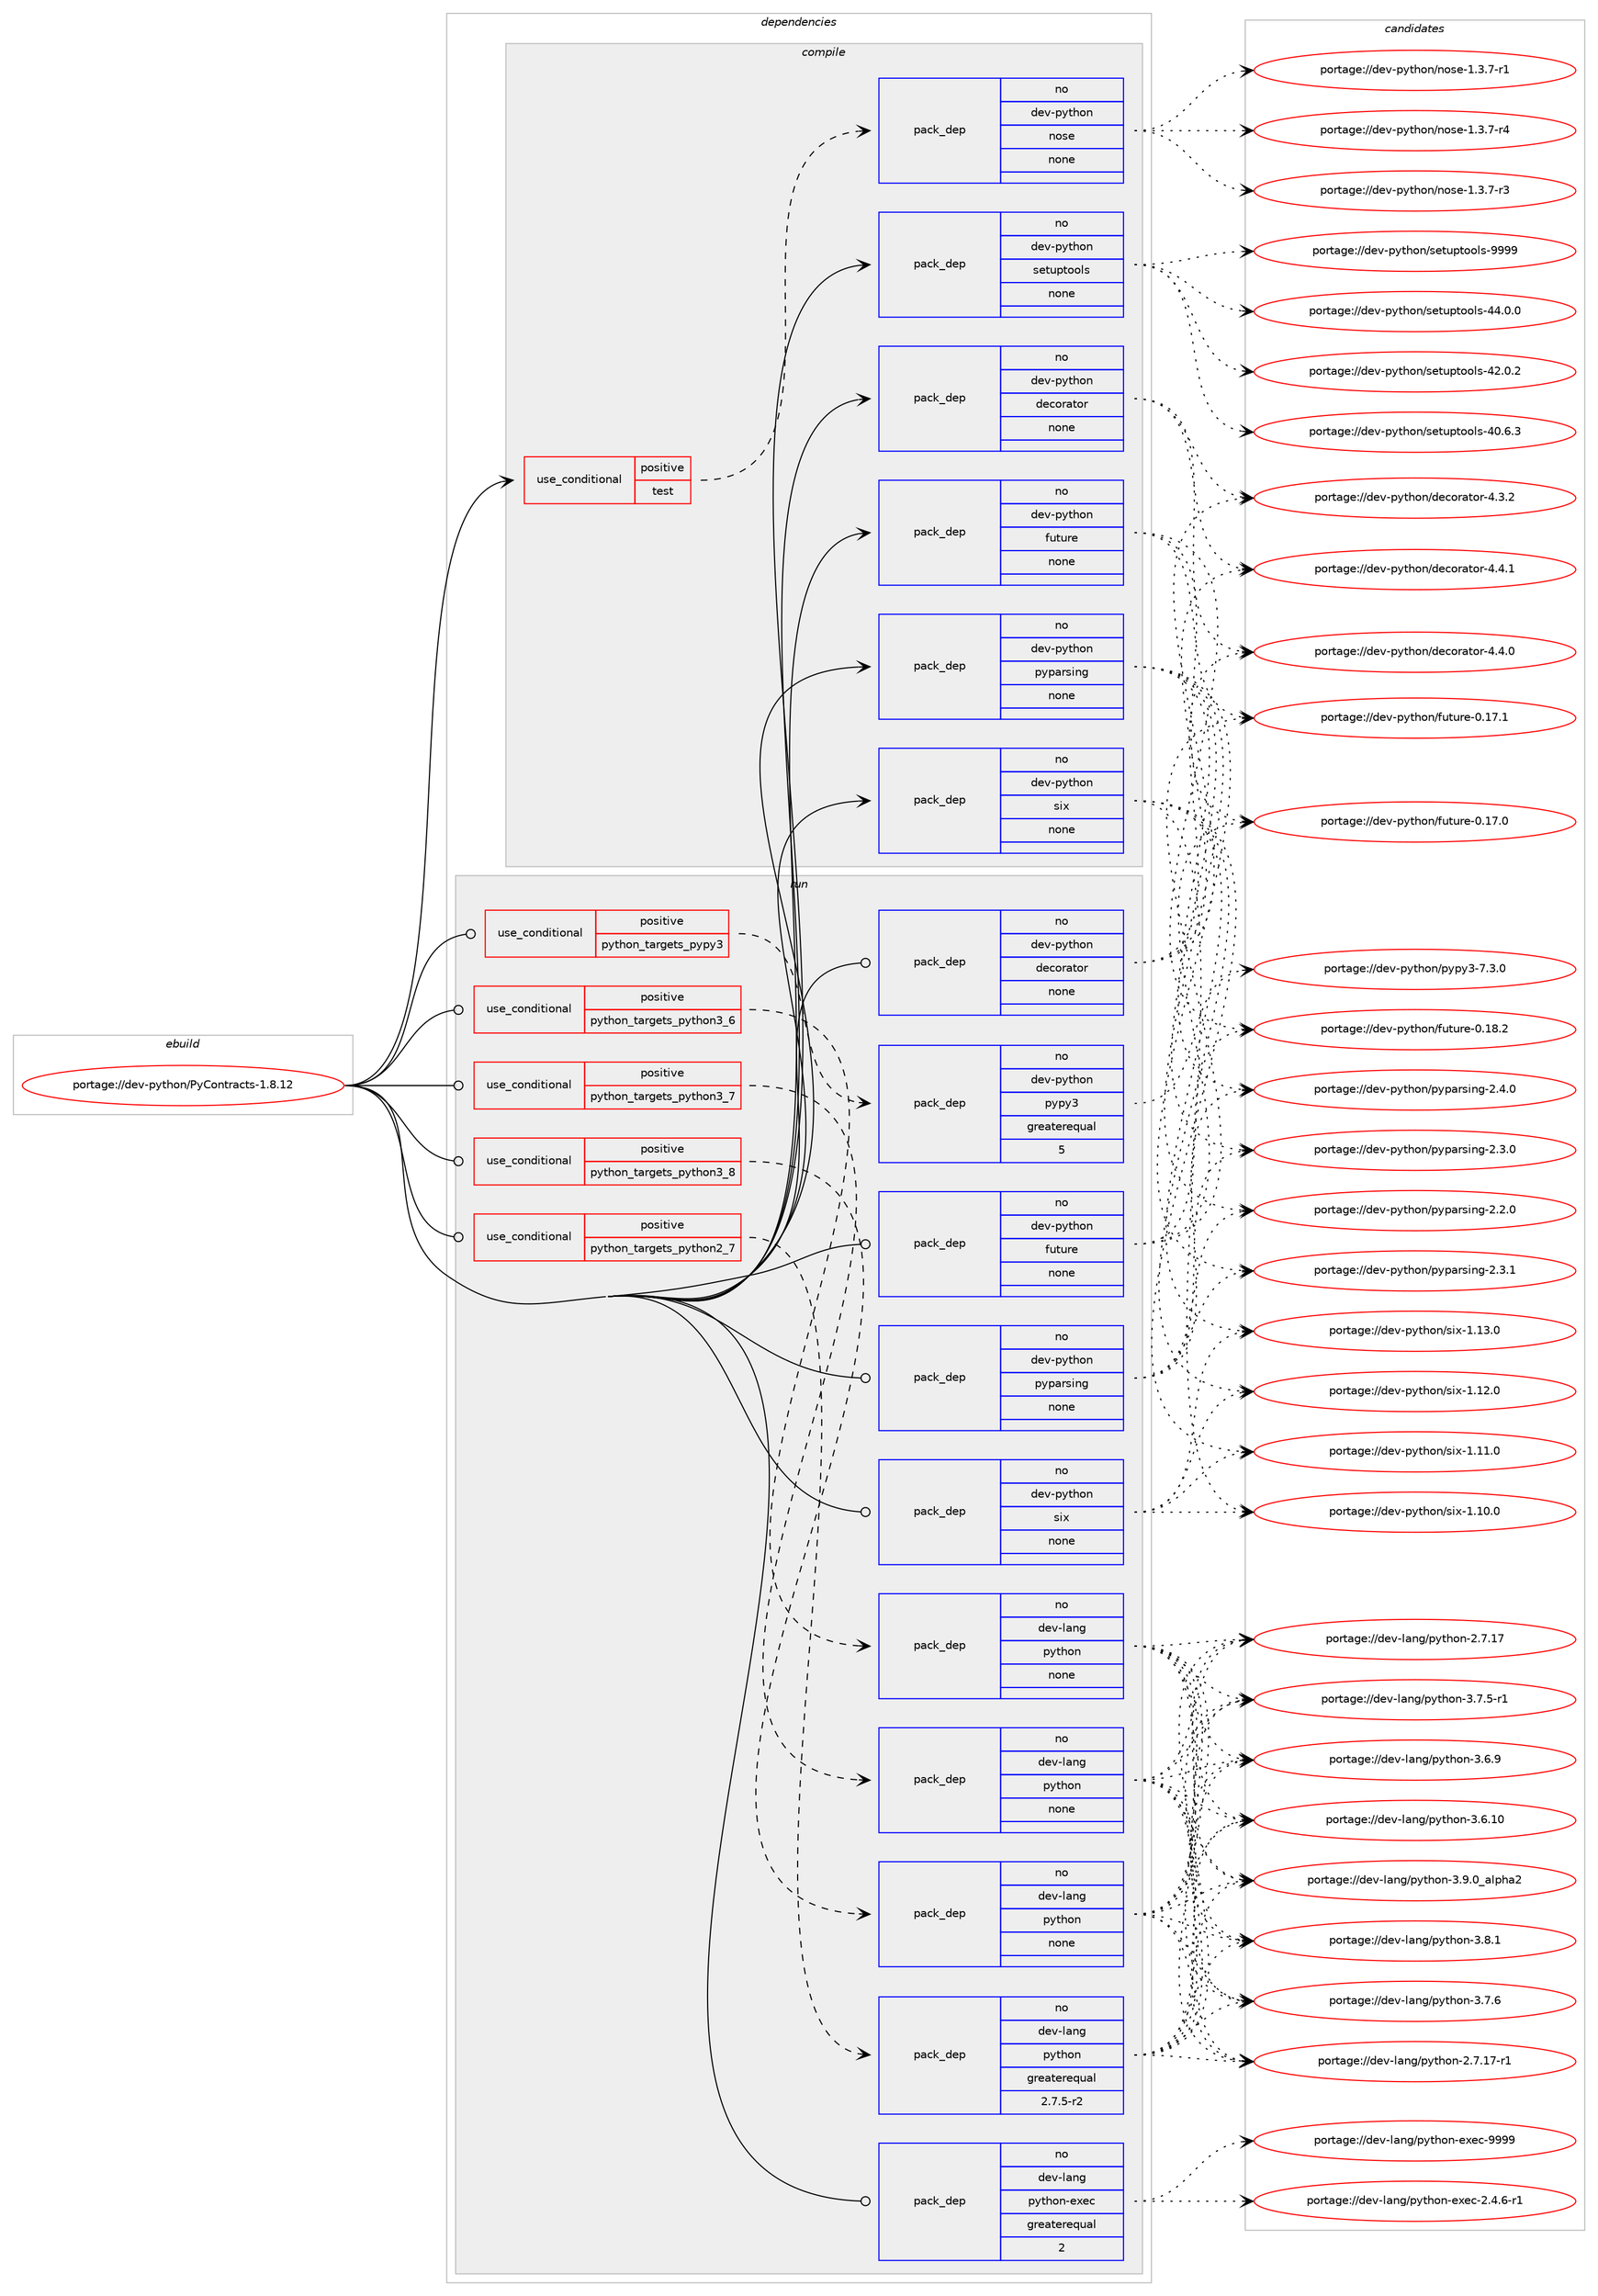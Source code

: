 digraph prolog {

# *************
# Graph options
# *************

newrank=true;
concentrate=true;
compound=true;
graph [rankdir=LR,fontname=Helvetica,fontsize=10,ranksep=1.5];#, ranksep=2.5, nodesep=0.2];
edge  [arrowhead=vee];
node  [fontname=Helvetica,fontsize=10];

# **********
# The ebuild
# **********

subgraph cluster_leftcol {
color=gray;
label=<<i>ebuild</i>>;
id [label="portage://dev-python/PyContracts-1.8.12", color=red, width=4, href="../dev-python/PyContracts-1.8.12.svg"];
}

# ****************
# The dependencies
# ****************

subgraph cluster_midcol {
color=gray;
label=<<i>dependencies</i>>;
subgraph cluster_compile {
fillcolor="#eeeeee";
style=filled;
label=<<i>compile</i>>;
subgraph cond119615 {
dependency473470 [label=<<TABLE BORDER="0" CELLBORDER="1" CELLSPACING="0" CELLPADDING="4"><TR><TD ROWSPAN="3" CELLPADDING="10">use_conditional</TD></TR><TR><TD>positive</TD></TR><TR><TD>test</TD></TR></TABLE>>, shape=none, color=red];
subgraph pack348838 {
dependency473471 [label=<<TABLE BORDER="0" CELLBORDER="1" CELLSPACING="0" CELLPADDING="4" WIDTH="220"><TR><TD ROWSPAN="6" CELLPADDING="30">pack_dep</TD></TR><TR><TD WIDTH="110">no</TD></TR><TR><TD>dev-python</TD></TR><TR><TD>nose</TD></TR><TR><TD>none</TD></TR><TR><TD></TD></TR></TABLE>>, shape=none, color=blue];
}
dependency473470:e -> dependency473471:w [weight=20,style="dashed",arrowhead="vee"];
}
id:e -> dependency473470:w [weight=20,style="solid",arrowhead="vee"];
subgraph pack348839 {
dependency473472 [label=<<TABLE BORDER="0" CELLBORDER="1" CELLSPACING="0" CELLPADDING="4" WIDTH="220"><TR><TD ROWSPAN="6" CELLPADDING="30">pack_dep</TD></TR><TR><TD WIDTH="110">no</TD></TR><TR><TD>dev-python</TD></TR><TR><TD>decorator</TD></TR><TR><TD>none</TD></TR><TR><TD></TD></TR></TABLE>>, shape=none, color=blue];
}
id:e -> dependency473472:w [weight=20,style="solid",arrowhead="vee"];
subgraph pack348840 {
dependency473473 [label=<<TABLE BORDER="0" CELLBORDER="1" CELLSPACING="0" CELLPADDING="4" WIDTH="220"><TR><TD ROWSPAN="6" CELLPADDING="30">pack_dep</TD></TR><TR><TD WIDTH="110">no</TD></TR><TR><TD>dev-python</TD></TR><TR><TD>future</TD></TR><TR><TD>none</TD></TR><TR><TD></TD></TR></TABLE>>, shape=none, color=blue];
}
id:e -> dependency473473:w [weight=20,style="solid",arrowhead="vee"];
subgraph pack348841 {
dependency473474 [label=<<TABLE BORDER="0" CELLBORDER="1" CELLSPACING="0" CELLPADDING="4" WIDTH="220"><TR><TD ROWSPAN="6" CELLPADDING="30">pack_dep</TD></TR><TR><TD WIDTH="110">no</TD></TR><TR><TD>dev-python</TD></TR><TR><TD>pyparsing</TD></TR><TR><TD>none</TD></TR><TR><TD></TD></TR></TABLE>>, shape=none, color=blue];
}
id:e -> dependency473474:w [weight=20,style="solid",arrowhead="vee"];
subgraph pack348842 {
dependency473475 [label=<<TABLE BORDER="0" CELLBORDER="1" CELLSPACING="0" CELLPADDING="4" WIDTH="220"><TR><TD ROWSPAN="6" CELLPADDING="30">pack_dep</TD></TR><TR><TD WIDTH="110">no</TD></TR><TR><TD>dev-python</TD></TR><TR><TD>setuptools</TD></TR><TR><TD>none</TD></TR><TR><TD></TD></TR></TABLE>>, shape=none, color=blue];
}
id:e -> dependency473475:w [weight=20,style="solid",arrowhead="vee"];
subgraph pack348843 {
dependency473476 [label=<<TABLE BORDER="0" CELLBORDER="1" CELLSPACING="0" CELLPADDING="4" WIDTH="220"><TR><TD ROWSPAN="6" CELLPADDING="30">pack_dep</TD></TR><TR><TD WIDTH="110">no</TD></TR><TR><TD>dev-python</TD></TR><TR><TD>six</TD></TR><TR><TD>none</TD></TR><TR><TD></TD></TR></TABLE>>, shape=none, color=blue];
}
id:e -> dependency473476:w [weight=20,style="solid",arrowhead="vee"];
}
subgraph cluster_compileandrun {
fillcolor="#eeeeee";
style=filled;
label=<<i>compile and run</i>>;
}
subgraph cluster_run {
fillcolor="#eeeeee";
style=filled;
label=<<i>run</i>>;
subgraph cond119616 {
dependency473477 [label=<<TABLE BORDER="0" CELLBORDER="1" CELLSPACING="0" CELLPADDING="4"><TR><TD ROWSPAN="3" CELLPADDING="10">use_conditional</TD></TR><TR><TD>positive</TD></TR><TR><TD>python_targets_pypy3</TD></TR></TABLE>>, shape=none, color=red];
subgraph pack348844 {
dependency473478 [label=<<TABLE BORDER="0" CELLBORDER="1" CELLSPACING="0" CELLPADDING="4" WIDTH="220"><TR><TD ROWSPAN="6" CELLPADDING="30">pack_dep</TD></TR><TR><TD WIDTH="110">no</TD></TR><TR><TD>dev-python</TD></TR><TR><TD>pypy3</TD></TR><TR><TD>greaterequal</TD></TR><TR><TD>5</TD></TR></TABLE>>, shape=none, color=blue];
}
dependency473477:e -> dependency473478:w [weight=20,style="dashed",arrowhead="vee"];
}
id:e -> dependency473477:w [weight=20,style="solid",arrowhead="odot"];
subgraph cond119617 {
dependency473479 [label=<<TABLE BORDER="0" CELLBORDER="1" CELLSPACING="0" CELLPADDING="4"><TR><TD ROWSPAN="3" CELLPADDING="10">use_conditional</TD></TR><TR><TD>positive</TD></TR><TR><TD>python_targets_python2_7</TD></TR></TABLE>>, shape=none, color=red];
subgraph pack348845 {
dependency473480 [label=<<TABLE BORDER="0" CELLBORDER="1" CELLSPACING="0" CELLPADDING="4" WIDTH="220"><TR><TD ROWSPAN="6" CELLPADDING="30">pack_dep</TD></TR><TR><TD WIDTH="110">no</TD></TR><TR><TD>dev-lang</TD></TR><TR><TD>python</TD></TR><TR><TD>greaterequal</TD></TR><TR><TD>2.7.5-r2</TD></TR></TABLE>>, shape=none, color=blue];
}
dependency473479:e -> dependency473480:w [weight=20,style="dashed",arrowhead="vee"];
}
id:e -> dependency473479:w [weight=20,style="solid",arrowhead="odot"];
subgraph cond119618 {
dependency473481 [label=<<TABLE BORDER="0" CELLBORDER="1" CELLSPACING="0" CELLPADDING="4"><TR><TD ROWSPAN="3" CELLPADDING="10">use_conditional</TD></TR><TR><TD>positive</TD></TR><TR><TD>python_targets_python3_6</TD></TR></TABLE>>, shape=none, color=red];
subgraph pack348846 {
dependency473482 [label=<<TABLE BORDER="0" CELLBORDER="1" CELLSPACING="0" CELLPADDING="4" WIDTH="220"><TR><TD ROWSPAN="6" CELLPADDING="30">pack_dep</TD></TR><TR><TD WIDTH="110">no</TD></TR><TR><TD>dev-lang</TD></TR><TR><TD>python</TD></TR><TR><TD>none</TD></TR><TR><TD></TD></TR></TABLE>>, shape=none, color=blue];
}
dependency473481:e -> dependency473482:w [weight=20,style="dashed",arrowhead="vee"];
}
id:e -> dependency473481:w [weight=20,style="solid",arrowhead="odot"];
subgraph cond119619 {
dependency473483 [label=<<TABLE BORDER="0" CELLBORDER="1" CELLSPACING="0" CELLPADDING="4"><TR><TD ROWSPAN="3" CELLPADDING="10">use_conditional</TD></TR><TR><TD>positive</TD></TR><TR><TD>python_targets_python3_7</TD></TR></TABLE>>, shape=none, color=red];
subgraph pack348847 {
dependency473484 [label=<<TABLE BORDER="0" CELLBORDER="1" CELLSPACING="0" CELLPADDING="4" WIDTH="220"><TR><TD ROWSPAN="6" CELLPADDING="30">pack_dep</TD></TR><TR><TD WIDTH="110">no</TD></TR><TR><TD>dev-lang</TD></TR><TR><TD>python</TD></TR><TR><TD>none</TD></TR><TR><TD></TD></TR></TABLE>>, shape=none, color=blue];
}
dependency473483:e -> dependency473484:w [weight=20,style="dashed",arrowhead="vee"];
}
id:e -> dependency473483:w [weight=20,style="solid",arrowhead="odot"];
subgraph cond119620 {
dependency473485 [label=<<TABLE BORDER="0" CELLBORDER="1" CELLSPACING="0" CELLPADDING="4"><TR><TD ROWSPAN="3" CELLPADDING="10">use_conditional</TD></TR><TR><TD>positive</TD></TR><TR><TD>python_targets_python3_8</TD></TR></TABLE>>, shape=none, color=red];
subgraph pack348848 {
dependency473486 [label=<<TABLE BORDER="0" CELLBORDER="1" CELLSPACING="0" CELLPADDING="4" WIDTH="220"><TR><TD ROWSPAN="6" CELLPADDING="30">pack_dep</TD></TR><TR><TD WIDTH="110">no</TD></TR><TR><TD>dev-lang</TD></TR><TR><TD>python</TD></TR><TR><TD>none</TD></TR><TR><TD></TD></TR></TABLE>>, shape=none, color=blue];
}
dependency473485:e -> dependency473486:w [weight=20,style="dashed",arrowhead="vee"];
}
id:e -> dependency473485:w [weight=20,style="solid",arrowhead="odot"];
subgraph pack348849 {
dependency473487 [label=<<TABLE BORDER="0" CELLBORDER="1" CELLSPACING="0" CELLPADDING="4" WIDTH="220"><TR><TD ROWSPAN="6" CELLPADDING="30">pack_dep</TD></TR><TR><TD WIDTH="110">no</TD></TR><TR><TD>dev-lang</TD></TR><TR><TD>python-exec</TD></TR><TR><TD>greaterequal</TD></TR><TR><TD>2</TD></TR></TABLE>>, shape=none, color=blue];
}
id:e -> dependency473487:w [weight=20,style="solid",arrowhead="odot"];
subgraph pack348850 {
dependency473488 [label=<<TABLE BORDER="0" CELLBORDER="1" CELLSPACING="0" CELLPADDING="4" WIDTH="220"><TR><TD ROWSPAN="6" CELLPADDING="30">pack_dep</TD></TR><TR><TD WIDTH="110">no</TD></TR><TR><TD>dev-python</TD></TR><TR><TD>decorator</TD></TR><TR><TD>none</TD></TR><TR><TD></TD></TR></TABLE>>, shape=none, color=blue];
}
id:e -> dependency473488:w [weight=20,style="solid",arrowhead="odot"];
subgraph pack348851 {
dependency473489 [label=<<TABLE BORDER="0" CELLBORDER="1" CELLSPACING="0" CELLPADDING="4" WIDTH="220"><TR><TD ROWSPAN="6" CELLPADDING="30">pack_dep</TD></TR><TR><TD WIDTH="110">no</TD></TR><TR><TD>dev-python</TD></TR><TR><TD>future</TD></TR><TR><TD>none</TD></TR><TR><TD></TD></TR></TABLE>>, shape=none, color=blue];
}
id:e -> dependency473489:w [weight=20,style="solid",arrowhead="odot"];
subgraph pack348852 {
dependency473490 [label=<<TABLE BORDER="0" CELLBORDER="1" CELLSPACING="0" CELLPADDING="4" WIDTH="220"><TR><TD ROWSPAN="6" CELLPADDING="30">pack_dep</TD></TR><TR><TD WIDTH="110">no</TD></TR><TR><TD>dev-python</TD></TR><TR><TD>pyparsing</TD></TR><TR><TD>none</TD></TR><TR><TD></TD></TR></TABLE>>, shape=none, color=blue];
}
id:e -> dependency473490:w [weight=20,style="solid",arrowhead="odot"];
subgraph pack348853 {
dependency473491 [label=<<TABLE BORDER="0" CELLBORDER="1" CELLSPACING="0" CELLPADDING="4" WIDTH="220"><TR><TD ROWSPAN="6" CELLPADDING="30">pack_dep</TD></TR><TR><TD WIDTH="110">no</TD></TR><TR><TD>dev-python</TD></TR><TR><TD>six</TD></TR><TR><TD>none</TD></TR><TR><TD></TD></TR></TABLE>>, shape=none, color=blue];
}
id:e -> dependency473491:w [weight=20,style="solid",arrowhead="odot"];
}
}

# **************
# The candidates
# **************

subgraph cluster_choices {
rank=same;
color=gray;
label=<<i>candidates</i>>;

subgraph choice348838 {
color=black;
nodesep=1;
choice10010111845112121116104111110471101111151014549465146554511452 [label="portage://dev-python/nose-1.3.7-r4", color=red, width=4,href="../dev-python/nose-1.3.7-r4.svg"];
choice10010111845112121116104111110471101111151014549465146554511451 [label="portage://dev-python/nose-1.3.7-r3", color=red, width=4,href="../dev-python/nose-1.3.7-r3.svg"];
choice10010111845112121116104111110471101111151014549465146554511449 [label="portage://dev-python/nose-1.3.7-r1", color=red, width=4,href="../dev-python/nose-1.3.7-r1.svg"];
dependency473471:e -> choice10010111845112121116104111110471101111151014549465146554511452:w [style=dotted,weight="100"];
dependency473471:e -> choice10010111845112121116104111110471101111151014549465146554511451:w [style=dotted,weight="100"];
dependency473471:e -> choice10010111845112121116104111110471101111151014549465146554511449:w [style=dotted,weight="100"];
}
subgraph choice348839 {
color=black;
nodesep=1;
choice10010111845112121116104111110471001019911111497116111114455246524649 [label="portage://dev-python/decorator-4.4.1", color=red, width=4,href="../dev-python/decorator-4.4.1.svg"];
choice10010111845112121116104111110471001019911111497116111114455246524648 [label="portage://dev-python/decorator-4.4.0", color=red, width=4,href="../dev-python/decorator-4.4.0.svg"];
choice10010111845112121116104111110471001019911111497116111114455246514650 [label="portage://dev-python/decorator-4.3.2", color=red, width=4,href="../dev-python/decorator-4.3.2.svg"];
dependency473472:e -> choice10010111845112121116104111110471001019911111497116111114455246524649:w [style=dotted,weight="100"];
dependency473472:e -> choice10010111845112121116104111110471001019911111497116111114455246524648:w [style=dotted,weight="100"];
dependency473472:e -> choice10010111845112121116104111110471001019911111497116111114455246514650:w [style=dotted,weight="100"];
}
subgraph choice348840 {
color=black;
nodesep=1;
choice100101118451121211161041111104710211711611711410145484649564650 [label="portage://dev-python/future-0.18.2", color=red, width=4,href="../dev-python/future-0.18.2.svg"];
choice100101118451121211161041111104710211711611711410145484649554649 [label="portage://dev-python/future-0.17.1", color=red, width=4,href="../dev-python/future-0.17.1.svg"];
choice100101118451121211161041111104710211711611711410145484649554648 [label="portage://dev-python/future-0.17.0", color=red, width=4,href="../dev-python/future-0.17.0.svg"];
dependency473473:e -> choice100101118451121211161041111104710211711611711410145484649564650:w [style=dotted,weight="100"];
dependency473473:e -> choice100101118451121211161041111104710211711611711410145484649554649:w [style=dotted,weight="100"];
dependency473473:e -> choice100101118451121211161041111104710211711611711410145484649554648:w [style=dotted,weight="100"];
}
subgraph choice348841 {
color=black;
nodesep=1;
choice100101118451121211161041111104711212111297114115105110103455046524648 [label="portage://dev-python/pyparsing-2.4.0", color=red, width=4,href="../dev-python/pyparsing-2.4.0.svg"];
choice100101118451121211161041111104711212111297114115105110103455046514649 [label="portage://dev-python/pyparsing-2.3.1", color=red, width=4,href="../dev-python/pyparsing-2.3.1.svg"];
choice100101118451121211161041111104711212111297114115105110103455046514648 [label="portage://dev-python/pyparsing-2.3.0", color=red, width=4,href="../dev-python/pyparsing-2.3.0.svg"];
choice100101118451121211161041111104711212111297114115105110103455046504648 [label="portage://dev-python/pyparsing-2.2.0", color=red, width=4,href="../dev-python/pyparsing-2.2.0.svg"];
dependency473474:e -> choice100101118451121211161041111104711212111297114115105110103455046524648:w [style=dotted,weight="100"];
dependency473474:e -> choice100101118451121211161041111104711212111297114115105110103455046514649:w [style=dotted,weight="100"];
dependency473474:e -> choice100101118451121211161041111104711212111297114115105110103455046514648:w [style=dotted,weight="100"];
dependency473474:e -> choice100101118451121211161041111104711212111297114115105110103455046504648:w [style=dotted,weight="100"];
}
subgraph choice348842 {
color=black;
nodesep=1;
choice10010111845112121116104111110471151011161171121161111111081154557575757 [label="portage://dev-python/setuptools-9999", color=red, width=4,href="../dev-python/setuptools-9999.svg"];
choice100101118451121211161041111104711510111611711211611111110811545525246484648 [label="portage://dev-python/setuptools-44.0.0", color=red, width=4,href="../dev-python/setuptools-44.0.0.svg"];
choice100101118451121211161041111104711510111611711211611111110811545525046484650 [label="portage://dev-python/setuptools-42.0.2", color=red, width=4,href="../dev-python/setuptools-42.0.2.svg"];
choice100101118451121211161041111104711510111611711211611111110811545524846544651 [label="portage://dev-python/setuptools-40.6.3", color=red, width=4,href="../dev-python/setuptools-40.6.3.svg"];
dependency473475:e -> choice10010111845112121116104111110471151011161171121161111111081154557575757:w [style=dotted,weight="100"];
dependency473475:e -> choice100101118451121211161041111104711510111611711211611111110811545525246484648:w [style=dotted,weight="100"];
dependency473475:e -> choice100101118451121211161041111104711510111611711211611111110811545525046484650:w [style=dotted,weight="100"];
dependency473475:e -> choice100101118451121211161041111104711510111611711211611111110811545524846544651:w [style=dotted,weight="100"];
}
subgraph choice348843 {
color=black;
nodesep=1;
choice100101118451121211161041111104711510512045494649514648 [label="portage://dev-python/six-1.13.0", color=red, width=4,href="../dev-python/six-1.13.0.svg"];
choice100101118451121211161041111104711510512045494649504648 [label="portage://dev-python/six-1.12.0", color=red, width=4,href="../dev-python/six-1.12.0.svg"];
choice100101118451121211161041111104711510512045494649494648 [label="portage://dev-python/six-1.11.0", color=red, width=4,href="../dev-python/six-1.11.0.svg"];
choice100101118451121211161041111104711510512045494649484648 [label="portage://dev-python/six-1.10.0", color=red, width=4,href="../dev-python/six-1.10.0.svg"];
dependency473476:e -> choice100101118451121211161041111104711510512045494649514648:w [style=dotted,weight="100"];
dependency473476:e -> choice100101118451121211161041111104711510512045494649504648:w [style=dotted,weight="100"];
dependency473476:e -> choice100101118451121211161041111104711510512045494649494648:w [style=dotted,weight="100"];
dependency473476:e -> choice100101118451121211161041111104711510512045494649484648:w [style=dotted,weight="100"];
}
subgraph choice348844 {
color=black;
nodesep=1;
choice100101118451121211161041111104711212111212151455546514648 [label="portage://dev-python/pypy3-7.3.0", color=red, width=4,href="../dev-python/pypy3-7.3.0.svg"];
dependency473478:e -> choice100101118451121211161041111104711212111212151455546514648:w [style=dotted,weight="100"];
}
subgraph choice348845 {
color=black;
nodesep=1;
choice10010111845108971101034711212111610411111045514657464895971081121049750 [label="portage://dev-lang/python-3.9.0_alpha2", color=red, width=4,href="../dev-lang/python-3.9.0_alpha2.svg"];
choice100101118451089711010347112121116104111110455146564649 [label="portage://dev-lang/python-3.8.1", color=red, width=4,href="../dev-lang/python-3.8.1.svg"];
choice100101118451089711010347112121116104111110455146554654 [label="portage://dev-lang/python-3.7.6", color=red, width=4,href="../dev-lang/python-3.7.6.svg"];
choice1001011184510897110103471121211161041111104551465546534511449 [label="portage://dev-lang/python-3.7.5-r1", color=red, width=4,href="../dev-lang/python-3.7.5-r1.svg"];
choice100101118451089711010347112121116104111110455146544657 [label="portage://dev-lang/python-3.6.9", color=red, width=4,href="../dev-lang/python-3.6.9.svg"];
choice10010111845108971101034711212111610411111045514654464948 [label="portage://dev-lang/python-3.6.10", color=red, width=4,href="../dev-lang/python-3.6.10.svg"];
choice100101118451089711010347112121116104111110455046554649554511449 [label="portage://dev-lang/python-2.7.17-r1", color=red, width=4,href="../dev-lang/python-2.7.17-r1.svg"];
choice10010111845108971101034711212111610411111045504655464955 [label="portage://dev-lang/python-2.7.17", color=red, width=4,href="../dev-lang/python-2.7.17.svg"];
dependency473480:e -> choice10010111845108971101034711212111610411111045514657464895971081121049750:w [style=dotted,weight="100"];
dependency473480:e -> choice100101118451089711010347112121116104111110455146564649:w [style=dotted,weight="100"];
dependency473480:e -> choice100101118451089711010347112121116104111110455146554654:w [style=dotted,weight="100"];
dependency473480:e -> choice1001011184510897110103471121211161041111104551465546534511449:w [style=dotted,weight="100"];
dependency473480:e -> choice100101118451089711010347112121116104111110455146544657:w [style=dotted,weight="100"];
dependency473480:e -> choice10010111845108971101034711212111610411111045514654464948:w [style=dotted,weight="100"];
dependency473480:e -> choice100101118451089711010347112121116104111110455046554649554511449:w [style=dotted,weight="100"];
dependency473480:e -> choice10010111845108971101034711212111610411111045504655464955:w [style=dotted,weight="100"];
}
subgraph choice348846 {
color=black;
nodesep=1;
choice10010111845108971101034711212111610411111045514657464895971081121049750 [label="portage://dev-lang/python-3.9.0_alpha2", color=red, width=4,href="../dev-lang/python-3.9.0_alpha2.svg"];
choice100101118451089711010347112121116104111110455146564649 [label="portage://dev-lang/python-3.8.1", color=red, width=4,href="../dev-lang/python-3.8.1.svg"];
choice100101118451089711010347112121116104111110455146554654 [label="portage://dev-lang/python-3.7.6", color=red, width=4,href="../dev-lang/python-3.7.6.svg"];
choice1001011184510897110103471121211161041111104551465546534511449 [label="portage://dev-lang/python-3.7.5-r1", color=red, width=4,href="../dev-lang/python-3.7.5-r1.svg"];
choice100101118451089711010347112121116104111110455146544657 [label="portage://dev-lang/python-3.6.9", color=red, width=4,href="../dev-lang/python-3.6.9.svg"];
choice10010111845108971101034711212111610411111045514654464948 [label="portage://dev-lang/python-3.6.10", color=red, width=4,href="../dev-lang/python-3.6.10.svg"];
choice100101118451089711010347112121116104111110455046554649554511449 [label="portage://dev-lang/python-2.7.17-r1", color=red, width=4,href="../dev-lang/python-2.7.17-r1.svg"];
choice10010111845108971101034711212111610411111045504655464955 [label="portage://dev-lang/python-2.7.17", color=red, width=4,href="../dev-lang/python-2.7.17.svg"];
dependency473482:e -> choice10010111845108971101034711212111610411111045514657464895971081121049750:w [style=dotted,weight="100"];
dependency473482:e -> choice100101118451089711010347112121116104111110455146564649:w [style=dotted,weight="100"];
dependency473482:e -> choice100101118451089711010347112121116104111110455146554654:w [style=dotted,weight="100"];
dependency473482:e -> choice1001011184510897110103471121211161041111104551465546534511449:w [style=dotted,weight="100"];
dependency473482:e -> choice100101118451089711010347112121116104111110455146544657:w [style=dotted,weight="100"];
dependency473482:e -> choice10010111845108971101034711212111610411111045514654464948:w [style=dotted,weight="100"];
dependency473482:e -> choice100101118451089711010347112121116104111110455046554649554511449:w [style=dotted,weight="100"];
dependency473482:e -> choice10010111845108971101034711212111610411111045504655464955:w [style=dotted,weight="100"];
}
subgraph choice348847 {
color=black;
nodesep=1;
choice10010111845108971101034711212111610411111045514657464895971081121049750 [label="portage://dev-lang/python-3.9.0_alpha2", color=red, width=4,href="../dev-lang/python-3.9.0_alpha2.svg"];
choice100101118451089711010347112121116104111110455146564649 [label="portage://dev-lang/python-3.8.1", color=red, width=4,href="../dev-lang/python-3.8.1.svg"];
choice100101118451089711010347112121116104111110455146554654 [label="portage://dev-lang/python-3.7.6", color=red, width=4,href="../dev-lang/python-3.7.6.svg"];
choice1001011184510897110103471121211161041111104551465546534511449 [label="portage://dev-lang/python-3.7.5-r1", color=red, width=4,href="../dev-lang/python-3.7.5-r1.svg"];
choice100101118451089711010347112121116104111110455146544657 [label="portage://dev-lang/python-3.6.9", color=red, width=4,href="../dev-lang/python-3.6.9.svg"];
choice10010111845108971101034711212111610411111045514654464948 [label="portage://dev-lang/python-3.6.10", color=red, width=4,href="../dev-lang/python-3.6.10.svg"];
choice100101118451089711010347112121116104111110455046554649554511449 [label="portage://dev-lang/python-2.7.17-r1", color=red, width=4,href="../dev-lang/python-2.7.17-r1.svg"];
choice10010111845108971101034711212111610411111045504655464955 [label="portage://dev-lang/python-2.7.17", color=red, width=4,href="../dev-lang/python-2.7.17.svg"];
dependency473484:e -> choice10010111845108971101034711212111610411111045514657464895971081121049750:w [style=dotted,weight="100"];
dependency473484:e -> choice100101118451089711010347112121116104111110455146564649:w [style=dotted,weight="100"];
dependency473484:e -> choice100101118451089711010347112121116104111110455146554654:w [style=dotted,weight="100"];
dependency473484:e -> choice1001011184510897110103471121211161041111104551465546534511449:w [style=dotted,weight="100"];
dependency473484:e -> choice100101118451089711010347112121116104111110455146544657:w [style=dotted,weight="100"];
dependency473484:e -> choice10010111845108971101034711212111610411111045514654464948:w [style=dotted,weight="100"];
dependency473484:e -> choice100101118451089711010347112121116104111110455046554649554511449:w [style=dotted,weight="100"];
dependency473484:e -> choice10010111845108971101034711212111610411111045504655464955:w [style=dotted,weight="100"];
}
subgraph choice348848 {
color=black;
nodesep=1;
choice10010111845108971101034711212111610411111045514657464895971081121049750 [label="portage://dev-lang/python-3.9.0_alpha2", color=red, width=4,href="../dev-lang/python-3.9.0_alpha2.svg"];
choice100101118451089711010347112121116104111110455146564649 [label="portage://dev-lang/python-3.8.1", color=red, width=4,href="../dev-lang/python-3.8.1.svg"];
choice100101118451089711010347112121116104111110455146554654 [label="portage://dev-lang/python-3.7.6", color=red, width=4,href="../dev-lang/python-3.7.6.svg"];
choice1001011184510897110103471121211161041111104551465546534511449 [label="portage://dev-lang/python-3.7.5-r1", color=red, width=4,href="../dev-lang/python-3.7.5-r1.svg"];
choice100101118451089711010347112121116104111110455146544657 [label="portage://dev-lang/python-3.6.9", color=red, width=4,href="../dev-lang/python-3.6.9.svg"];
choice10010111845108971101034711212111610411111045514654464948 [label="portage://dev-lang/python-3.6.10", color=red, width=4,href="../dev-lang/python-3.6.10.svg"];
choice100101118451089711010347112121116104111110455046554649554511449 [label="portage://dev-lang/python-2.7.17-r1", color=red, width=4,href="../dev-lang/python-2.7.17-r1.svg"];
choice10010111845108971101034711212111610411111045504655464955 [label="portage://dev-lang/python-2.7.17", color=red, width=4,href="../dev-lang/python-2.7.17.svg"];
dependency473486:e -> choice10010111845108971101034711212111610411111045514657464895971081121049750:w [style=dotted,weight="100"];
dependency473486:e -> choice100101118451089711010347112121116104111110455146564649:w [style=dotted,weight="100"];
dependency473486:e -> choice100101118451089711010347112121116104111110455146554654:w [style=dotted,weight="100"];
dependency473486:e -> choice1001011184510897110103471121211161041111104551465546534511449:w [style=dotted,weight="100"];
dependency473486:e -> choice100101118451089711010347112121116104111110455146544657:w [style=dotted,weight="100"];
dependency473486:e -> choice10010111845108971101034711212111610411111045514654464948:w [style=dotted,weight="100"];
dependency473486:e -> choice100101118451089711010347112121116104111110455046554649554511449:w [style=dotted,weight="100"];
dependency473486:e -> choice10010111845108971101034711212111610411111045504655464955:w [style=dotted,weight="100"];
}
subgraph choice348849 {
color=black;
nodesep=1;
choice10010111845108971101034711212111610411111045101120101994557575757 [label="portage://dev-lang/python-exec-9999", color=red, width=4,href="../dev-lang/python-exec-9999.svg"];
choice10010111845108971101034711212111610411111045101120101994550465246544511449 [label="portage://dev-lang/python-exec-2.4.6-r1", color=red, width=4,href="../dev-lang/python-exec-2.4.6-r1.svg"];
dependency473487:e -> choice10010111845108971101034711212111610411111045101120101994557575757:w [style=dotted,weight="100"];
dependency473487:e -> choice10010111845108971101034711212111610411111045101120101994550465246544511449:w [style=dotted,weight="100"];
}
subgraph choice348850 {
color=black;
nodesep=1;
choice10010111845112121116104111110471001019911111497116111114455246524649 [label="portage://dev-python/decorator-4.4.1", color=red, width=4,href="../dev-python/decorator-4.4.1.svg"];
choice10010111845112121116104111110471001019911111497116111114455246524648 [label="portage://dev-python/decorator-4.4.0", color=red, width=4,href="../dev-python/decorator-4.4.0.svg"];
choice10010111845112121116104111110471001019911111497116111114455246514650 [label="portage://dev-python/decorator-4.3.2", color=red, width=4,href="../dev-python/decorator-4.3.2.svg"];
dependency473488:e -> choice10010111845112121116104111110471001019911111497116111114455246524649:w [style=dotted,weight="100"];
dependency473488:e -> choice10010111845112121116104111110471001019911111497116111114455246524648:w [style=dotted,weight="100"];
dependency473488:e -> choice10010111845112121116104111110471001019911111497116111114455246514650:w [style=dotted,weight="100"];
}
subgraph choice348851 {
color=black;
nodesep=1;
choice100101118451121211161041111104710211711611711410145484649564650 [label="portage://dev-python/future-0.18.2", color=red, width=4,href="../dev-python/future-0.18.2.svg"];
choice100101118451121211161041111104710211711611711410145484649554649 [label="portage://dev-python/future-0.17.1", color=red, width=4,href="../dev-python/future-0.17.1.svg"];
choice100101118451121211161041111104710211711611711410145484649554648 [label="portage://dev-python/future-0.17.0", color=red, width=4,href="../dev-python/future-0.17.0.svg"];
dependency473489:e -> choice100101118451121211161041111104710211711611711410145484649564650:w [style=dotted,weight="100"];
dependency473489:e -> choice100101118451121211161041111104710211711611711410145484649554649:w [style=dotted,weight="100"];
dependency473489:e -> choice100101118451121211161041111104710211711611711410145484649554648:w [style=dotted,weight="100"];
}
subgraph choice348852 {
color=black;
nodesep=1;
choice100101118451121211161041111104711212111297114115105110103455046524648 [label="portage://dev-python/pyparsing-2.4.0", color=red, width=4,href="../dev-python/pyparsing-2.4.0.svg"];
choice100101118451121211161041111104711212111297114115105110103455046514649 [label="portage://dev-python/pyparsing-2.3.1", color=red, width=4,href="../dev-python/pyparsing-2.3.1.svg"];
choice100101118451121211161041111104711212111297114115105110103455046514648 [label="portage://dev-python/pyparsing-2.3.0", color=red, width=4,href="../dev-python/pyparsing-2.3.0.svg"];
choice100101118451121211161041111104711212111297114115105110103455046504648 [label="portage://dev-python/pyparsing-2.2.0", color=red, width=4,href="../dev-python/pyparsing-2.2.0.svg"];
dependency473490:e -> choice100101118451121211161041111104711212111297114115105110103455046524648:w [style=dotted,weight="100"];
dependency473490:e -> choice100101118451121211161041111104711212111297114115105110103455046514649:w [style=dotted,weight="100"];
dependency473490:e -> choice100101118451121211161041111104711212111297114115105110103455046514648:w [style=dotted,weight="100"];
dependency473490:e -> choice100101118451121211161041111104711212111297114115105110103455046504648:w [style=dotted,weight="100"];
}
subgraph choice348853 {
color=black;
nodesep=1;
choice100101118451121211161041111104711510512045494649514648 [label="portage://dev-python/six-1.13.0", color=red, width=4,href="../dev-python/six-1.13.0.svg"];
choice100101118451121211161041111104711510512045494649504648 [label="portage://dev-python/six-1.12.0", color=red, width=4,href="../dev-python/six-1.12.0.svg"];
choice100101118451121211161041111104711510512045494649494648 [label="portage://dev-python/six-1.11.0", color=red, width=4,href="../dev-python/six-1.11.0.svg"];
choice100101118451121211161041111104711510512045494649484648 [label="portage://dev-python/six-1.10.0", color=red, width=4,href="../dev-python/six-1.10.0.svg"];
dependency473491:e -> choice100101118451121211161041111104711510512045494649514648:w [style=dotted,weight="100"];
dependency473491:e -> choice100101118451121211161041111104711510512045494649504648:w [style=dotted,weight="100"];
dependency473491:e -> choice100101118451121211161041111104711510512045494649494648:w [style=dotted,weight="100"];
dependency473491:e -> choice100101118451121211161041111104711510512045494649484648:w [style=dotted,weight="100"];
}
}

}
